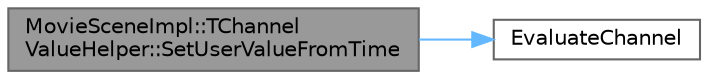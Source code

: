 digraph "MovieSceneImpl::TChannelValueHelper::SetUserValueFromTime"
{
 // INTERACTIVE_SVG=YES
 // LATEX_PDF_SIZE
  bgcolor="transparent";
  edge [fontname=Helvetica,fontsize=10,labelfontname=Helvetica,labelfontsize=10];
  node [fontname=Helvetica,fontsize=10,shape=box,height=0.2,width=0.4];
  rankdir="LR";
  Node1 [id="Node000001",label="MovieSceneImpl::TChannel\lValueHelper::SetUserValueFromTime",height=0.2,width=0.4,color="gray40", fillcolor="grey60", style="filled", fontcolor="black",tooltip="Set the user facing value to the curve's current value at the specified time."];
  Node1 -> Node2 [id="edge1_Node000001_Node000002",color="steelblue1",style="solid",tooltip=" "];
  Node2 [id="Node000002",label="EvaluateChannel",height=0.2,width=0.4,color="grey40", fillcolor="white", style="filled",URL="$df/ded/MovieSceneGameplayCueSections_8h.html#af7c7b00fd54e666ba868ce92034c4d00",tooltip=" "];
}
